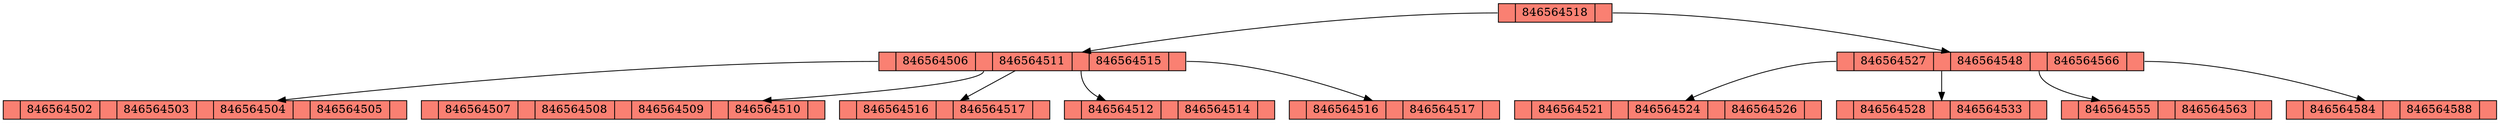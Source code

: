 digraph G {
node [shape = record,height=.1 color=black fillcolor=salmon style=filled];
node1[label = "<f0> |846564518|<f1>"];
node2[label = "<f0> |846564506|<f1> |846564511|<f2> |846564515|<f3>"];
node3[label = "<f0> |846564502|<f1> |846564503|<f2> |846564504|<f3> |846564505|<f4>"];
"node2":f0->"node3";
node4[label = "<f0> |846564507|<f1> |846564508|<f2> |846564509|<f3> |846564510|<f4>"];
"node2":f1->"node4";
node5[label = "<f0> |846564512|<f1> |846564514|<f2>"];
"node2":f2->"node5";
node6[label = "<f0> |846564516|<f1> |846564517|<f2>"];
"node2":f3->"node6";
node7[label = "<f0> |846564516|<f1> |846564517|<f2>"];
"node2":f4->"node7";
"node1":f0->"node2";
node8[label = "<f0> |846564527|<f1> |846564548|<f2> |846564566|<f3>"];
node9[label = "<f0> |846564521|<f1> |846564524|<f2> |846564526|<f3>"];
"node8":f0->"node9";
node10[label = "<f0> |846564528|<f1> |846564533|<f2>"];
"node8":f1->"node10";
node11[label = "<f0> |846564555|<f1> |846564563|<f2>"];
"node8":f2->"node11";
node12[label = "<f0> |846564584|<f1> |846564588|<f2>"];
"node8":f3->"node12";
"node1":f1->"node8";

}